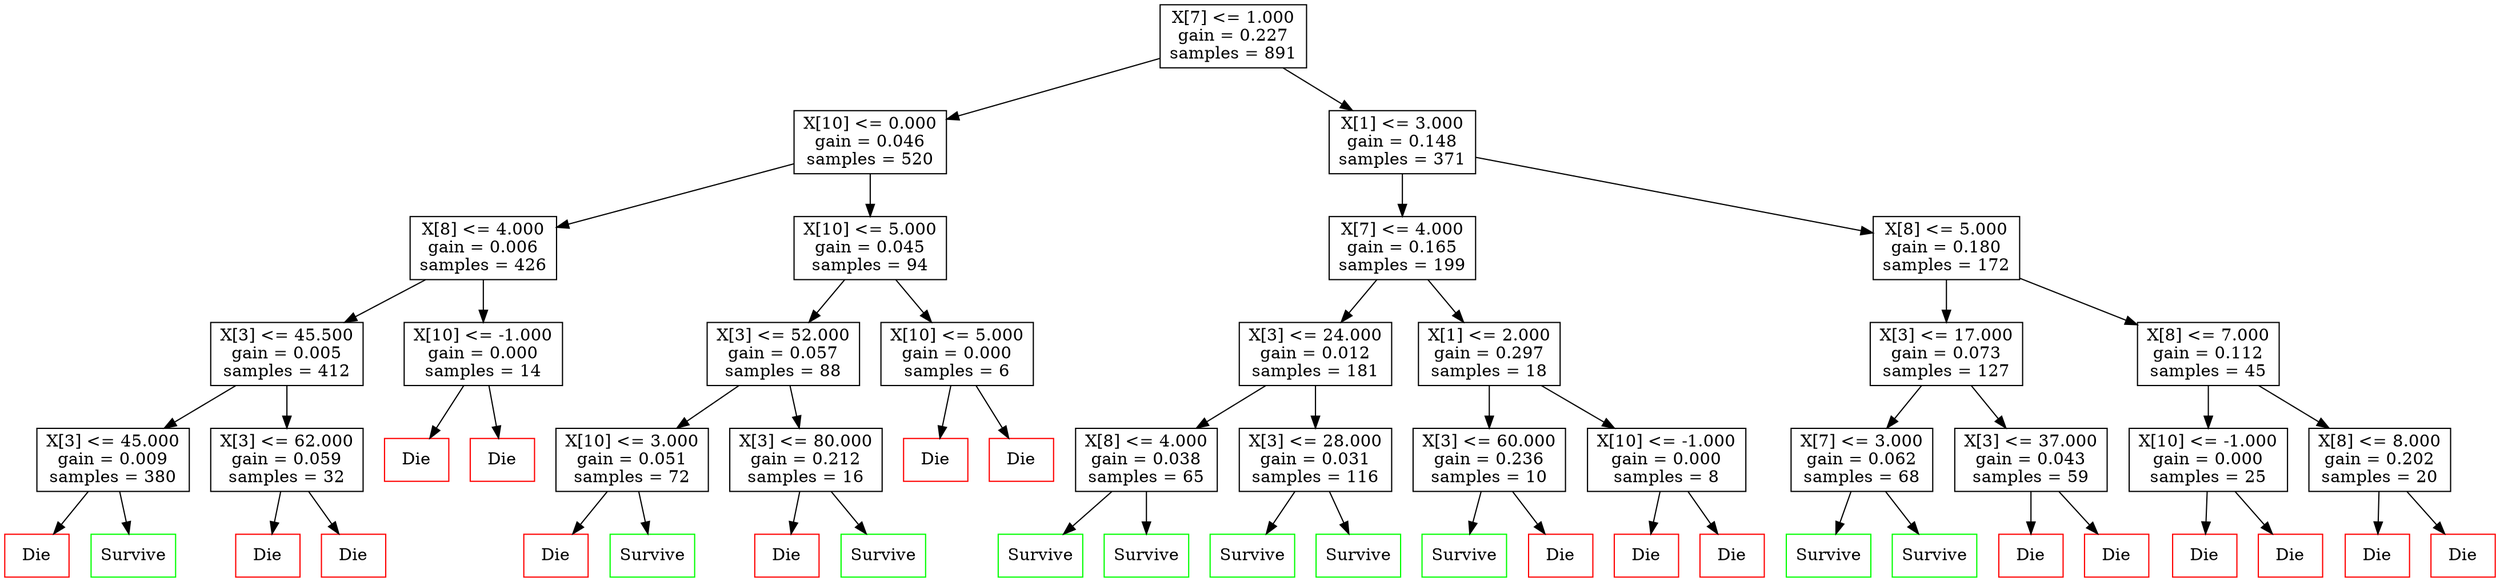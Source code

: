 digraph Tree {
node [shape=box] ;
1494634494.2778552 [label="X[7] <= 1.000\ngain = 0.227\nsamples = 891"] ;
1494634494.2792406 [label="X[10] <= 0.000\ngain = 0.046\nsamples = 520"] ;
1494634494.2778552 -> 1494634494.2792406 ;
1494634494.2805014 [label="X[8] <= 4.000\ngain = 0.006\nsamples = 426"] ;
1494634494.2792406 -> 1494634494.2805014 ;
1494634494.2818952 [label="X[3] <= 45.500\ngain = 0.005\nsamples = 412"] ;
1494634494.2805014 -> 1494634494.2818952 ;
1494634494.2832837 [label="X[3] <= 45.000\ngain = 0.009\nsamples = 380"] ;
1494634494.2818952 -> 1494634494.2832837 ;
1494634494.2845378 [label = "Die", color = red] ;
1494634494.2832837 -> 1494634494.2845378 ;
1494634494.2858946 [label = "Survive", color = green] ;
1494634494.2832837 -> 1494634494.2858946 ;
1494634494.2872808 [label="X[3] <= 62.000\ngain = 0.059\nsamples = 32"] ;
1494634494.2818952 -> 1494634494.2872808 ;
1494634494.288485 [label = "Die", color = red] ;
1494634494.2872808 -> 1494634494.288485 ;
1494634494.2898176 [label = "Die", color = red] ;
1494634494.2872808 -> 1494634494.2898176 ;
1494634494.291057 [label="X[10] <= -1.000\ngain = 0.000\nsamples = 14"] ;
1494634494.2805014 -> 1494634494.291057 ;
1494634494.2922711 [label = "Die", color = red] ;
1494634494.291057 -> 1494634494.2922711 ;
1494634494.2936912 [label = "Die", color = red] ;
1494634494.291057 -> 1494634494.2936912 ;
1494634494.295006 [label="X[10] <= 5.000\ngain = 0.045\nsamples = 94"] ;
1494634494.2792406 -> 1494634494.295006 ;
1494634494.2963238 [label="X[3] <= 52.000\ngain = 0.057\nsamples = 88"] ;
1494634494.295006 -> 1494634494.2963238 ;
1494634494.2977066 [label="X[10] <= 3.000\ngain = 0.051\nsamples = 72"] ;
1494634494.2963238 -> 1494634494.2977066 ;
1494634494.2989483 [label = "Die", color = red] ;
1494634494.2977066 -> 1494634494.2989483 ;
1494634494.300152 [label = "Survive", color = green] ;
1494634494.2977066 -> 1494634494.300152 ;
1494634494.3013277 [label="X[3] <= 80.000\ngain = 0.212\nsamples = 16"] ;
1494634494.2963238 -> 1494634494.3013277 ;
1494634494.3025174 [label = "Die", color = red] ;
1494634494.3013277 -> 1494634494.3025174 ;
1494634494.3036833 [label = "Survive", color = green] ;
1494634494.3013277 -> 1494634494.3036833 ;
1494634494.3048716 [label="X[10] <= 5.000\ngain = 0.000\nsamples = 6"] ;
1494634494.295006 -> 1494634494.3048716 ;
1494634494.3060637 [label = "Die", color = red] ;
1494634494.3048716 -> 1494634494.3060637 ;
1494634494.3072422 [label = "Die", color = red] ;
1494634494.3048716 -> 1494634494.3072422 ;
1494634494.3084478 [label="X[1] <= 3.000\ngain = 0.148\nsamples = 371"] ;
1494634494.2778552 -> 1494634494.3084478 ;
1494634494.3096542 [label="X[7] <= 4.000\ngain = 0.165\nsamples = 199"] ;
1494634494.3084478 -> 1494634494.3096542 ;
1494634494.3109941 [label="X[3] <= 24.000\ngain = 0.012\nsamples = 181"] ;
1494634494.3096542 -> 1494634494.3109941 ;
1494634494.3123507 [label="X[8] <= 4.000\ngain = 0.038\nsamples = 65"] ;
1494634494.3109941 -> 1494634494.3123507 ;
1494634494.3136961 [label = "Survive", color = green] ;
1494634494.3123507 -> 1494634494.3136961 ;
1494634494.315001 [label = "Survive", color = green] ;
1494634494.3123507 -> 1494634494.315001 ;
1494634494.316373 [label="X[3] <= 28.000\ngain = 0.031\nsamples = 116"] ;
1494634494.3109941 -> 1494634494.316373 ;
1494634494.3177192 [label = "Survive", color = green] ;
1494634494.316373 -> 1494634494.3177192 ;
1494634494.3190265 [label = "Survive", color = green] ;
1494634494.316373 -> 1494634494.3190265 ;
1494634494.3205318 [label="X[1] <= 2.000\ngain = 0.297\nsamples = 18"] ;
1494634494.3096542 -> 1494634494.3205318 ;
1494634494.3219898 [label="X[3] <= 60.000\ngain = 0.236\nsamples = 10"] ;
1494634494.3205318 -> 1494634494.3219898 ;
1494634494.323382 [label = "Survive", color = green] ;
1494634494.3219898 -> 1494634494.323382 ;
1494634494.3247058 [label = "Die", color = red] ;
1494634494.3219898 -> 1494634494.3247058 ;
1494634494.325886 [label="X[10] <= -1.000\ngain = 0.000\nsamples = 8"] ;
1494634494.3205318 -> 1494634494.325886 ;
1494634494.327076 [label = "Die", color = red] ;
1494634494.325886 -> 1494634494.327076 ;
1494634494.3282795 [label = "Die", color = red] ;
1494634494.325886 -> 1494634494.3282795 ;
1494634494.3294806 [label="X[8] <= 5.000\ngain = 0.180\nsamples = 172"] ;
1494634494.3084478 -> 1494634494.3294806 ;
1494634494.3307006 [label="X[3] <= 17.000\ngain = 0.073\nsamples = 127"] ;
1494634494.3294806 -> 1494634494.3307006 ;
1494634494.331885 [label="X[7] <= 3.000\ngain = 0.062\nsamples = 68"] ;
1494634494.3307006 -> 1494634494.331885 ;
1494634494.3330786 [label = "Survive", color = green] ;
1494634494.331885 -> 1494634494.3330786 ;
1494634494.3342533 [label = "Survive", color = green] ;
1494634494.331885 -> 1494634494.3342533 ;
1494634494.335428 [label="X[3] <= 37.000\ngain = 0.043\nsamples = 59"] ;
1494634494.3307006 -> 1494634494.335428 ;
1494634494.3366232 [label = "Die", color = red] ;
1494634494.335428 -> 1494634494.3366232 ;
1494634494.3377864 [label = "Die", color = red] ;
1494634494.335428 -> 1494634494.3377864 ;
1494634494.3389618 [label="X[8] <= 7.000\ngain = 0.112\nsamples = 45"] ;
1494634494.3294806 -> 1494634494.3389618 ;
1494634494.3401787 [label="X[10] <= -1.000\ngain = 0.000\nsamples = 25"] ;
1494634494.3389618 -> 1494634494.3401787 ;
1494634494.341364 [label = "Die", color = red] ;
1494634494.3401787 -> 1494634494.341364 ;
1494634494.3425376 [label = "Die", color = red] ;
1494634494.3401787 -> 1494634494.3425376 ;
1494634494.343705 [label="X[8] <= 8.000\ngain = 0.202\nsamples = 20"] ;
1494634494.3389618 -> 1494634494.343705 ;
1494634494.3448954 [label = "Die", color = red] ;
1494634494.343705 -> 1494634494.3448954 ;
1494634494.3460622 [label = "Die", color = red] ;
1494634494.343705 -> 1494634494.3460622 ;
}